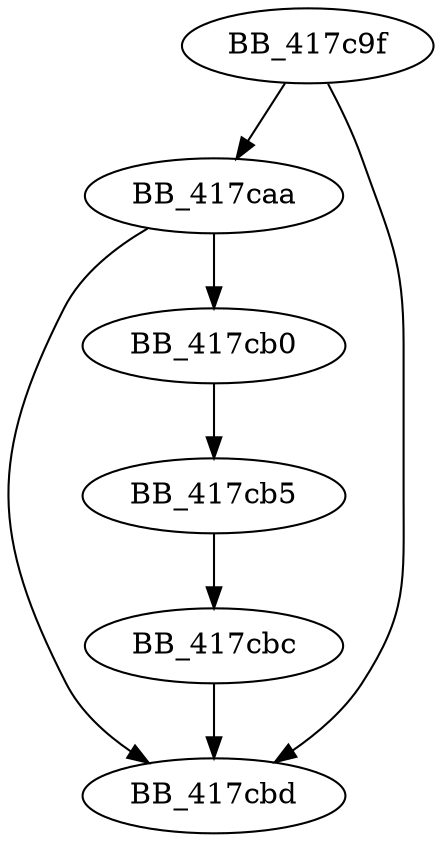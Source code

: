 DiGraph __Cnd_destroy{
BB_417c9f->BB_417caa
BB_417c9f->BB_417cbd
BB_417caa->BB_417cb0
BB_417caa->BB_417cbd
BB_417cb0->BB_417cb5
BB_417cb5->BB_417cbc
BB_417cbc->BB_417cbd
}
